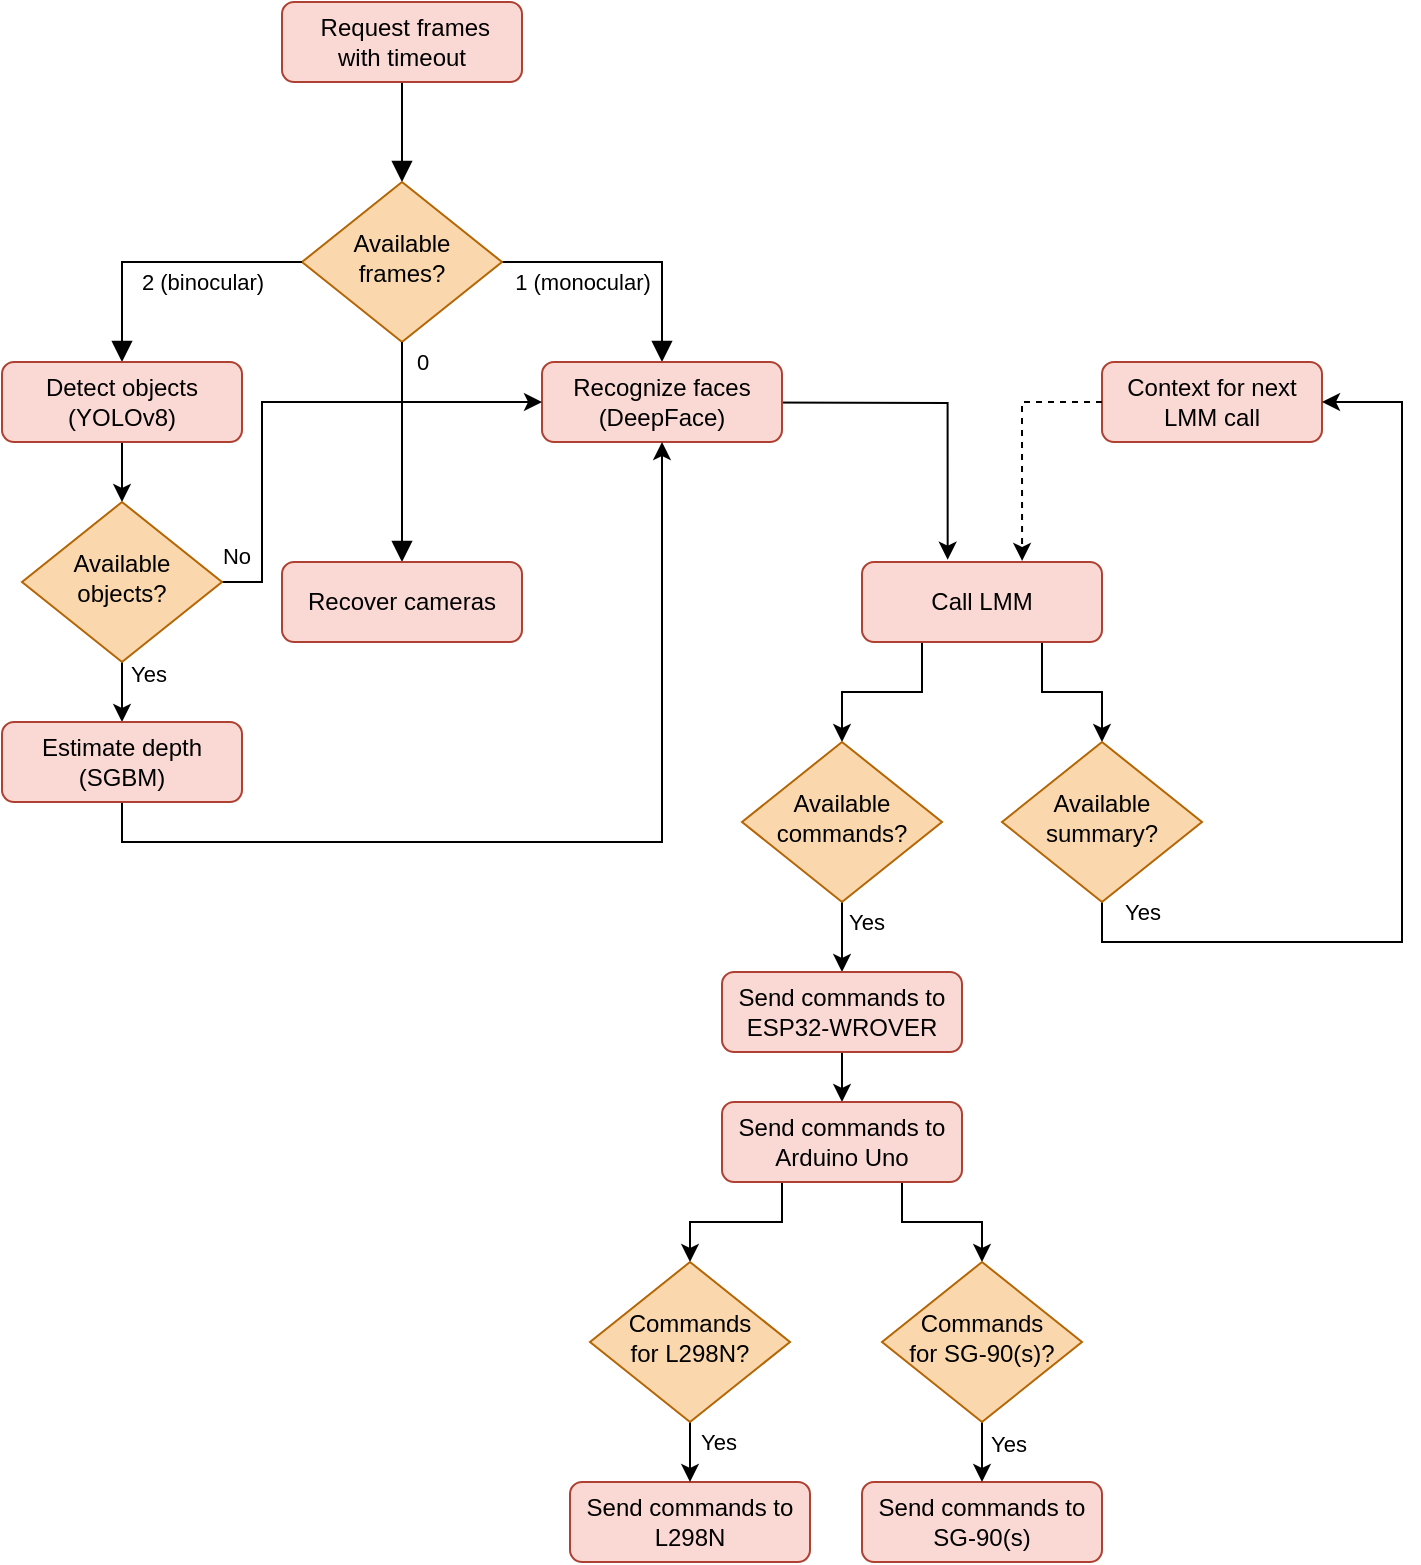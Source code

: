 <mxfile version="24.6.4" type="device">
  <diagram id="C5RBs43oDa-KdzZeNtuy" name="Page-1">
    <mxGraphModel dx="902" dy="924" grid="1" gridSize="10" guides="1" tooltips="1" connect="1" arrows="1" fold="1" page="1" pageScale="1" pageWidth="827" pageHeight="1169" background="#ffffff" math="0" shadow="0">
      <root>
        <mxCell id="WIyWlLk6GJQsqaUBKTNV-0" />
        <mxCell id="WIyWlLk6GJQsqaUBKTNV-1" parent="WIyWlLk6GJQsqaUBKTNV-0" />
        <mxCell id="WIyWlLk6GJQsqaUBKTNV-2" value="" style="rounded=0;html=1;jettySize=auto;orthogonalLoop=1;fontSize=11;endArrow=block;endFill=1;endSize=8;strokeWidth=1;shadow=0;labelBackgroundColor=none;edgeStyle=orthogonalEdgeStyle;fontColor=#000000;strokeColor=#000000;" parent="WIyWlLk6GJQsqaUBKTNV-1" source="WIyWlLk6GJQsqaUBKTNV-3" target="WIyWlLk6GJQsqaUBKTNV-6" edge="1">
          <mxGeometry relative="1" as="geometry" />
        </mxCell>
        <mxCell id="WIyWlLk6GJQsqaUBKTNV-3" value="&amp;nbsp;Request&amp;nbsp;frames with&amp;nbsp;timeout" style="rounded=1;whiteSpace=wrap;html=1;fontSize=12;glass=0;strokeWidth=1;shadow=0;fillColor=#fad9d5;strokeColor=#ae4132;fontColor=#000000;" parent="WIyWlLk6GJQsqaUBKTNV-1" vertex="1">
          <mxGeometry x="160" y="80" width="120" height="40" as="geometry" />
        </mxCell>
        <mxCell id="WIyWlLk6GJQsqaUBKTNV-5" value="1 (monocular)" style="edgeStyle=orthogonalEdgeStyle;rounded=0;html=1;jettySize=auto;orthogonalLoop=1;fontSize=11;endArrow=block;endFill=1;endSize=8;strokeWidth=1;shadow=0;labelBackgroundColor=none;fontColor=#000000;strokeColor=#000000;" parent="WIyWlLk6GJQsqaUBKTNV-1" source="WIyWlLk6GJQsqaUBKTNV-6" target="WIyWlLk6GJQsqaUBKTNV-7" edge="1">
          <mxGeometry x="-0.385" y="-10" relative="1" as="geometry">
            <mxPoint as="offset" />
          </mxGeometry>
        </mxCell>
        <mxCell id="WIyWlLk6GJQsqaUBKTNV-6" value="Available f&lt;span&gt;rames&lt;/span&gt;?" style="rhombus;whiteSpace=wrap;html=1;shadow=0;fontFamily=Helvetica;fontSize=12;align=center;strokeWidth=1;spacing=6;spacingTop=-4;fillColor=#fad7ac;strokeColor=#b46504;fontColor=#000000;fontStyle=0" parent="WIyWlLk6GJQsqaUBKTNV-1" vertex="1">
          <mxGeometry x="170" y="170" width="100" height="80" as="geometry" />
        </mxCell>
        <mxCell id="JA1xIePqQjU5MPZLJmjR-5" style="edgeStyle=orthogonalEdgeStyle;rounded=0;orthogonalLoop=1;jettySize=auto;html=1;exitX=1;exitY=0.5;exitDx=0;exitDy=0;strokeColor=#000000;entryX=0.357;entryY=-0.029;entryDx=0;entryDy=0;entryPerimeter=0;" parent="WIyWlLk6GJQsqaUBKTNV-1" target="0DJ1_prsKRT6LsEzTFI5-2" edge="1">
          <mxGeometry relative="1" as="geometry">
            <mxPoint x="510" y="380" as="targetPoint" />
            <mxPoint x="300" y="280.0" as="sourcePoint" />
          </mxGeometry>
        </mxCell>
        <mxCell id="WIyWlLk6GJQsqaUBKTNV-7" value="Recognize faces (DeepFace)" style="rounded=1;whiteSpace=wrap;html=1;fontSize=12;glass=0;strokeWidth=1;shadow=0;fillColor=#fad9d5;strokeColor=#ae4132;fontColor=#000000;" parent="WIyWlLk6GJQsqaUBKTNV-1" vertex="1">
          <mxGeometry x="290" y="260" width="120" height="40" as="geometry" />
        </mxCell>
        <mxCell id="WIyWlLk6GJQsqaUBKTNV-8" value="0" style="rounded=0;html=1;jettySize=auto;orthogonalLoop=1;fontSize=11;endArrow=block;endFill=1;endSize=8;strokeWidth=1;shadow=0;labelBackgroundColor=none;edgeStyle=orthogonalEdgeStyle;exitX=0.5;exitY=1;exitDx=0;exitDy=0;fontColor=#000000;strokeColor=#000000;" parent="WIyWlLk6GJQsqaUBKTNV-1" source="WIyWlLk6GJQsqaUBKTNV-6" target="WIyWlLk6GJQsqaUBKTNV-11" edge="1">
          <mxGeometry x="-0.818" y="10" relative="1" as="geometry">
            <mxPoint as="offset" />
            <mxPoint x="100.048" y="359.962" as="sourcePoint" />
          </mxGeometry>
        </mxCell>
        <mxCell id="WIyWlLk6GJQsqaUBKTNV-9" value="2 (binocular)" style="edgeStyle=orthogonalEdgeStyle;rounded=0;html=1;jettySize=auto;orthogonalLoop=1;fontSize=11;endArrow=block;endFill=1;endSize=8;strokeWidth=1;shadow=0;labelBackgroundColor=none;exitX=0;exitY=0.5;exitDx=0;exitDy=0;fontColor=#000000;strokeColor=#000000;" parent="WIyWlLk6GJQsqaUBKTNV-1" source="WIyWlLk6GJQsqaUBKTNV-6" target="WIyWlLk6GJQsqaUBKTNV-12" edge="1">
          <mxGeometry x="-0.278" y="10" relative="1" as="geometry">
            <mxPoint as="offset" />
            <mxPoint x="150" y="320" as="sourcePoint" />
          </mxGeometry>
        </mxCell>
        <mxCell id="WIyWlLk6GJQsqaUBKTNV-11" value="Recover cameras" style="rounded=1;whiteSpace=wrap;html=1;fontSize=12;glass=0;strokeWidth=1;shadow=0;fillColor=#fad9d5;strokeColor=#ae4132;fontColor=#000000;" parent="WIyWlLk6GJQsqaUBKTNV-1" vertex="1">
          <mxGeometry x="160" y="360" width="120" height="40" as="geometry" />
        </mxCell>
        <mxCell id="JA1xIePqQjU5MPZLJmjR-2" style="edgeStyle=orthogonalEdgeStyle;rounded=0;orthogonalLoop=1;jettySize=auto;html=1;exitX=0.5;exitY=1;exitDx=0;exitDy=0;entryX=0.5;entryY=0;entryDx=0;entryDy=0;fontColor=#000000;strokeColor=#000000;" parent="WIyWlLk6GJQsqaUBKTNV-1" source="WIyWlLk6GJQsqaUBKTNV-12" target="JA1xIePqQjU5MPZLJmjR-0" edge="1">
          <mxGeometry relative="1" as="geometry" />
        </mxCell>
        <mxCell id="WIyWlLk6GJQsqaUBKTNV-12" value="Detect objects (YOLOv8)" style="rounded=1;whiteSpace=wrap;html=1;fontSize=12;glass=0;strokeWidth=1;shadow=0;fillColor=#fad9d5;strokeColor=#ae4132;fontColor=#000000;" parent="WIyWlLk6GJQsqaUBKTNV-1" vertex="1">
          <mxGeometry x="20" y="260" width="120" height="40" as="geometry" />
        </mxCell>
        <mxCell id="JA1xIePqQjU5MPZLJmjR-3" style="edgeStyle=orthogonalEdgeStyle;rounded=0;orthogonalLoop=1;jettySize=auto;html=1;exitX=0.5;exitY=1;exitDx=0;exitDy=0;entryX=0.5;entryY=0;entryDx=0;entryDy=0;fontColor=#000000;strokeColor=#000000;" parent="WIyWlLk6GJQsqaUBKTNV-1" source="JA1xIePqQjU5MPZLJmjR-0" target="JA1xIePqQjU5MPZLJmjR-1" edge="1">
          <mxGeometry relative="1" as="geometry" />
        </mxCell>
        <mxCell id="0DJ1_prsKRT6LsEzTFI5-4" style="edgeStyle=orthogonalEdgeStyle;rounded=0;orthogonalLoop=1;jettySize=auto;html=1;entryX=0;entryY=0.5;entryDx=0;entryDy=0;strokeColor=#000000;" parent="WIyWlLk6GJQsqaUBKTNV-1" source="JA1xIePqQjU5MPZLJmjR-0" target="WIyWlLk6GJQsqaUBKTNV-7" edge="1">
          <mxGeometry relative="1" as="geometry">
            <Array as="points">
              <mxPoint x="150" y="370" />
              <mxPoint x="150" y="280" />
            </Array>
          </mxGeometry>
        </mxCell>
        <mxCell id="JA1xIePqQjU5MPZLJmjR-0" value="Available objects?" style="rhombus;whiteSpace=wrap;html=1;shadow=0;fontFamily=Helvetica;fontSize=12;align=center;strokeWidth=1;spacing=6;spacingTop=-4;fillColor=#fad7ac;strokeColor=#b46504;fontColor=#000000;" parent="WIyWlLk6GJQsqaUBKTNV-1" vertex="1">
          <mxGeometry x="30" y="330" width="100" height="80" as="geometry" />
        </mxCell>
        <mxCell id="JA1xIePqQjU5MPZLJmjR-4" style="edgeStyle=orthogonalEdgeStyle;rounded=0;orthogonalLoop=1;jettySize=auto;html=1;exitX=0.5;exitY=1;exitDx=0;exitDy=0;entryX=0.5;entryY=1;entryDx=0;entryDy=0;fontColor=#000000;strokeColor=#000000;" parent="WIyWlLk6GJQsqaUBKTNV-1" source="JA1xIePqQjU5MPZLJmjR-1" target="WIyWlLk6GJQsqaUBKTNV-7" edge="1">
          <mxGeometry relative="1" as="geometry" />
        </mxCell>
        <mxCell id="JA1xIePqQjU5MPZLJmjR-1" value="Estimate depth (SGBM)" style="rounded=1;whiteSpace=wrap;html=1;fontSize=12;glass=0;strokeWidth=1;shadow=0;fillColor=#fad9d5;strokeColor=#ae4132;fontColor=#000000;" parent="WIyWlLk6GJQsqaUBKTNV-1" vertex="1">
          <mxGeometry x="20" y="440" width="120" height="40" as="geometry" />
        </mxCell>
        <mxCell id="0DJ1_prsKRT6LsEzTFI5-12" style="edgeStyle=orthogonalEdgeStyle;rounded=0;orthogonalLoop=1;jettySize=auto;html=1;exitX=0.25;exitY=1;exitDx=0;exitDy=0;entryX=0.5;entryY=0;entryDx=0;entryDy=0;strokeColor=#000000;" parent="WIyWlLk6GJQsqaUBKTNV-1" source="0DJ1_prsKRT6LsEzTFI5-2" target="0DJ1_prsKRT6LsEzTFI5-7" edge="1">
          <mxGeometry relative="1" as="geometry" />
        </mxCell>
        <mxCell id="0DJ1_prsKRT6LsEzTFI5-13" style="edgeStyle=orthogonalEdgeStyle;rounded=0;orthogonalLoop=1;jettySize=auto;html=1;exitX=0.75;exitY=1;exitDx=0;exitDy=0;entryX=0.5;entryY=0;entryDx=0;entryDy=0;strokeColor=#000000;" parent="WIyWlLk6GJQsqaUBKTNV-1" source="0DJ1_prsKRT6LsEzTFI5-2" target="0DJ1_prsKRT6LsEzTFI5-8" edge="1">
          <mxGeometry relative="1" as="geometry" />
        </mxCell>
        <mxCell id="0DJ1_prsKRT6LsEzTFI5-2" value="Call LMM" style="rounded=1;whiteSpace=wrap;html=1;fontSize=12;glass=0;strokeWidth=1;shadow=0;fillColor=#fad9d5;strokeColor=#ae4132;fontColor=#000000;" parent="WIyWlLk6GJQsqaUBKTNV-1" vertex="1">
          <mxGeometry x="450" y="360" width="120" height="40" as="geometry" />
        </mxCell>
        <mxCell id="0DJ1_prsKRT6LsEzTFI5-3" value="Context for next LMM call" style="rounded=1;whiteSpace=wrap;html=1;fontSize=12;glass=0;strokeWidth=1;shadow=0;fillColor=#fad9d5;strokeColor=#ae4132;fontColor=#000000;" parent="WIyWlLk6GJQsqaUBKTNV-1" vertex="1">
          <mxGeometry x="570" y="260" width="110" height="40" as="geometry" />
        </mxCell>
        <mxCell id="0DJ1_prsKRT6LsEzTFI5-5" value="&lt;font color=&quot;#000000&quot; style=&quot;font-size: 11px;&quot;&gt;No&lt;/font&gt;" style="text;html=1;align=center;verticalAlign=middle;resizable=0;points=[];autosize=1;strokeColor=none;fillColor=none;fontSize=11;" parent="WIyWlLk6GJQsqaUBKTNV-1" vertex="1">
          <mxGeometry x="117" y="342" width="40" height="30" as="geometry" />
        </mxCell>
        <mxCell id="0DJ1_prsKRT6LsEzTFI5-6" value="&lt;font color=&quot;#000000&quot; style=&quot;font-size: 11px;&quot;&gt;Yes&lt;/font&gt;" style="text;html=1;align=center;verticalAlign=middle;resizable=0;points=[];autosize=1;strokeColor=none;fillColor=none;fontSize=11;" parent="WIyWlLk6GJQsqaUBKTNV-1" vertex="1">
          <mxGeometry x="73" y="401" width="40" height="30" as="geometry" />
        </mxCell>
        <mxCell id="0DJ1_prsKRT6LsEzTFI5-17" style="edgeStyle=orthogonalEdgeStyle;rounded=0;orthogonalLoop=1;jettySize=auto;html=1;exitX=0.5;exitY=1;exitDx=0;exitDy=0;entryX=0.5;entryY=0;entryDx=0;entryDy=0;strokeColor=#000000;" parent="WIyWlLk6GJQsqaUBKTNV-1" source="0DJ1_prsKRT6LsEzTFI5-7" target="0DJ1_prsKRT6LsEzTFI5-16" edge="1">
          <mxGeometry relative="1" as="geometry" />
        </mxCell>
        <mxCell id="0DJ1_prsKRT6LsEzTFI5-7" value="Available commands?" style="rhombus;whiteSpace=wrap;html=1;shadow=0;fontFamily=Helvetica;fontSize=12;align=center;strokeWidth=1;spacing=6;spacingTop=-4;fillColor=#fad7ac;strokeColor=#b46504;fontColor=#000000;" parent="WIyWlLk6GJQsqaUBKTNV-1" vertex="1">
          <mxGeometry x="390" y="450" width="100" height="80" as="geometry" />
        </mxCell>
        <mxCell id="0DJ1_prsKRT6LsEzTFI5-9" style="edgeStyle=orthogonalEdgeStyle;rounded=0;orthogonalLoop=1;jettySize=auto;html=1;entryX=1;entryY=0.5;entryDx=0;entryDy=0;strokeColor=#000000;" parent="WIyWlLk6GJQsqaUBKTNV-1" source="0DJ1_prsKRT6LsEzTFI5-8" target="0DJ1_prsKRT6LsEzTFI5-3" edge="1">
          <mxGeometry relative="1" as="geometry">
            <Array as="points">
              <mxPoint x="570" y="550" />
              <mxPoint x="720" y="550" />
              <mxPoint x="720" y="280" />
            </Array>
          </mxGeometry>
        </mxCell>
        <mxCell id="0DJ1_prsKRT6LsEzTFI5-8" value="Available summary?" style="rhombus;whiteSpace=wrap;html=1;shadow=0;fontFamily=Helvetica;fontSize=12;align=center;strokeWidth=1;spacing=6;spacingTop=-4;fillColor=#fad7ac;strokeColor=#b46504;fontColor=#000000;" parent="WIyWlLk6GJQsqaUBKTNV-1" vertex="1">
          <mxGeometry x="520" y="450" width="100" height="80" as="geometry" />
        </mxCell>
        <mxCell id="0DJ1_prsKRT6LsEzTFI5-11" style="edgeStyle=orthogonalEdgeStyle;rounded=0;orthogonalLoop=1;jettySize=auto;html=1;entryX=0.667;entryY=-0.014;entryDx=0;entryDy=0;entryPerimeter=0;strokeColor=#000000;exitX=0;exitY=0.5;exitDx=0;exitDy=0;dashed=1;" parent="WIyWlLk6GJQsqaUBKTNV-1" source="0DJ1_prsKRT6LsEzTFI5-3" target="0DJ1_prsKRT6LsEzTFI5-2" edge="1">
          <mxGeometry relative="1" as="geometry">
            <Array as="points">
              <mxPoint x="530" y="280" />
            </Array>
          </mxGeometry>
        </mxCell>
        <mxCell id="0DJ1_prsKRT6LsEzTFI5-15" value="&lt;font color=&quot;#000000&quot; style=&quot;font-size: 11px;&quot;&gt;Yes&lt;/font&gt;" style="text;html=1;align=center;verticalAlign=middle;resizable=0;points=[];autosize=1;strokeColor=none;fillColor=none;fontSize=11;" parent="WIyWlLk6GJQsqaUBKTNV-1" vertex="1">
          <mxGeometry x="570" y="520" width="40" height="30" as="geometry" />
        </mxCell>
        <mxCell id="0DJ1_prsKRT6LsEzTFI5-30" style="edgeStyle=orthogonalEdgeStyle;rounded=0;orthogonalLoop=1;jettySize=auto;html=1;exitX=0.5;exitY=1;exitDx=0;exitDy=0;entryX=0.5;entryY=0;entryDx=0;entryDy=0;strokeColor=#000000;" parent="WIyWlLk6GJQsqaUBKTNV-1" source="0DJ1_prsKRT6LsEzTFI5-16" target="0DJ1_prsKRT6LsEzTFI5-18" edge="1">
          <mxGeometry relative="1" as="geometry" />
        </mxCell>
        <mxCell id="0DJ1_prsKRT6LsEzTFI5-16" value="Send commands to ESP32-WROVER" style="rounded=1;whiteSpace=wrap;html=1;fontSize=12;glass=0;strokeWidth=1;shadow=0;fillColor=#fad9d5;strokeColor=#ae4132;fontColor=#000000;" parent="WIyWlLk6GJQsqaUBKTNV-1" vertex="1">
          <mxGeometry x="380" y="565" width="120" height="40" as="geometry" />
        </mxCell>
        <mxCell id="0DJ1_prsKRT6LsEzTFI5-23" style="edgeStyle=orthogonalEdgeStyle;rounded=0;orthogonalLoop=1;jettySize=auto;html=1;exitX=0.25;exitY=1;exitDx=0;exitDy=0;entryX=0.5;entryY=0;entryDx=0;entryDy=0;strokeColor=#000000;" parent="WIyWlLk6GJQsqaUBKTNV-1" source="0DJ1_prsKRT6LsEzTFI5-18" target="0DJ1_prsKRT6LsEzTFI5-21" edge="1">
          <mxGeometry relative="1" as="geometry" />
        </mxCell>
        <mxCell id="0DJ1_prsKRT6LsEzTFI5-24" style="edgeStyle=orthogonalEdgeStyle;rounded=0;orthogonalLoop=1;jettySize=auto;html=1;exitX=0.75;exitY=1;exitDx=0;exitDy=0;entryX=0.5;entryY=0;entryDx=0;entryDy=0;strokeColor=#000000;" parent="WIyWlLk6GJQsqaUBKTNV-1" source="0DJ1_prsKRT6LsEzTFI5-18" target="0DJ1_prsKRT6LsEzTFI5-22" edge="1">
          <mxGeometry relative="1" as="geometry" />
        </mxCell>
        <mxCell id="0DJ1_prsKRT6LsEzTFI5-18" value="Send commands to Arduino Uno" style="rounded=1;whiteSpace=wrap;html=1;fontSize=12;glass=0;strokeWidth=1;shadow=0;fillColor=#fad9d5;strokeColor=#ae4132;fontColor=#000000;" parent="WIyWlLk6GJQsqaUBKTNV-1" vertex="1">
          <mxGeometry x="380" y="630" width="120" height="40" as="geometry" />
        </mxCell>
        <mxCell id="0DJ1_prsKRT6LsEzTFI5-19" value="Send commands to L298N" style="rounded=1;whiteSpace=wrap;html=1;fontSize=12;glass=0;strokeWidth=1;shadow=0;fillColor=#fad9d5;strokeColor=#ae4132;fontColor=#000000;" parent="WIyWlLk6GJQsqaUBKTNV-1" vertex="1">
          <mxGeometry x="304" y="820" width="120" height="40" as="geometry" />
        </mxCell>
        <mxCell id="0DJ1_prsKRT6LsEzTFI5-20" value="Send commands to SG-90(s)" style="rounded=1;whiteSpace=wrap;html=1;fontSize=12;glass=0;strokeWidth=1;shadow=0;fillColor=#fad9d5;strokeColor=#ae4132;fontColor=#000000;" parent="WIyWlLk6GJQsqaUBKTNV-1" vertex="1">
          <mxGeometry x="450" y="820" width="120" height="40" as="geometry" />
        </mxCell>
        <mxCell id="0DJ1_prsKRT6LsEzTFI5-25" style="edgeStyle=orthogonalEdgeStyle;rounded=0;orthogonalLoop=1;jettySize=auto;html=1;exitX=0.5;exitY=1;exitDx=0;exitDy=0;entryX=0.5;entryY=0;entryDx=0;entryDy=0;strokeColor=#000000;" parent="WIyWlLk6GJQsqaUBKTNV-1" source="0DJ1_prsKRT6LsEzTFI5-21" target="0DJ1_prsKRT6LsEzTFI5-19" edge="1">
          <mxGeometry relative="1" as="geometry" />
        </mxCell>
        <mxCell id="0DJ1_prsKRT6LsEzTFI5-21" value="Commands&lt;div&gt;for L298N?&lt;/div&gt;" style="rhombus;whiteSpace=wrap;html=1;shadow=0;fontFamily=Helvetica;fontSize=12;align=center;strokeWidth=1;spacing=6;spacingTop=-4;fillColor=#fad7ac;strokeColor=#b46504;fontColor=#000000;" parent="WIyWlLk6GJQsqaUBKTNV-1" vertex="1">
          <mxGeometry x="314" y="710" width="100" height="80" as="geometry" />
        </mxCell>
        <mxCell id="0DJ1_prsKRT6LsEzTFI5-26" style="edgeStyle=orthogonalEdgeStyle;rounded=0;orthogonalLoop=1;jettySize=auto;html=1;exitX=0.5;exitY=1;exitDx=0;exitDy=0;entryX=0.5;entryY=0;entryDx=0;entryDy=0;strokeColor=#000000;" parent="WIyWlLk6GJQsqaUBKTNV-1" source="0DJ1_prsKRT6LsEzTFI5-22" target="0DJ1_prsKRT6LsEzTFI5-20" edge="1">
          <mxGeometry relative="1" as="geometry" />
        </mxCell>
        <mxCell id="0DJ1_prsKRT6LsEzTFI5-22" value="Commands&lt;div&gt;for SG-90(s)?&lt;/div&gt;" style="rhombus;whiteSpace=wrap;html=1;shadow=0;fontFamily=Helvetica;fontSize=12;align=center;strokeWidth=1;spacing=6;spacingTop=-4;fillColor=#fad7ac;strokeColor=#b46504;fontColor=#000000;" parent="WIyWlLk6GJQsqaUBKTNV-1" vertex="1">
          <mxGeometry x="460" y="710" width="100" height="80" as="geometry" />
        </mxCell>
        <mxCell id="0DJ1_prsKRT6LsEzTFI5-27" value="&lt;font color=&quot;#000000&quot; style=&quot;font-size: 11px;&quot;&gt;Yes&lt;/font&gt;" style="text;html=1;align=center;verticalAlign=middle;resizable=0;points=[];autosize=1;strokeColor=none;fillColor=none;fontSize=11;" parent="WIyWlLk6GJQsqaUBKTNV-1" vertex="1">
          <mxGeometry x="503" y="786" width="40" height="30" as="geometry" />
        </mxCell>
        <mxCell id="0DJ1_prsKRT6LsEzTFI5-28" value="&lt;font color=&quot;#000000&quot; style=&quot;font-size: 11px;&quot;&gt;Yes&lt;/font&gt;" style="text;html=1;align=center;verticalAlign=middle;resizable=0;points=[];autosize=1;strokeColor=none;fillColor=none;fontSize=11;" parent="WIyWlLk6GJQsqaUBKTNV-1" vertex="1">
          <mxGeometry x="358" y="785" width="40" height="30" as="geometry" />
        </mxCell>
        <mxCell id="0DJ1_prsKRT6LsEzTFI5-29" value="&lt;font color=&quot;#000000&quot; style=&quot;font-size: 11px;&quot;&gt;Yes&lt;/font&gt;" style="text;html=1;align=center;verticalAlign=middle;resizable=0;points=[];autosize=1;strokeColor=none;fillColor=none;fontSize=11;" parent="WIyWlLk6GJQsqaUBKTNV-1" vertex="1">
          <mxGeometry x="432" y="525" width="40" height="30" as="geometry" />
        </mxCell>
      </root>
    </mxGraphModel>
  </diagram>
</mxfile>

